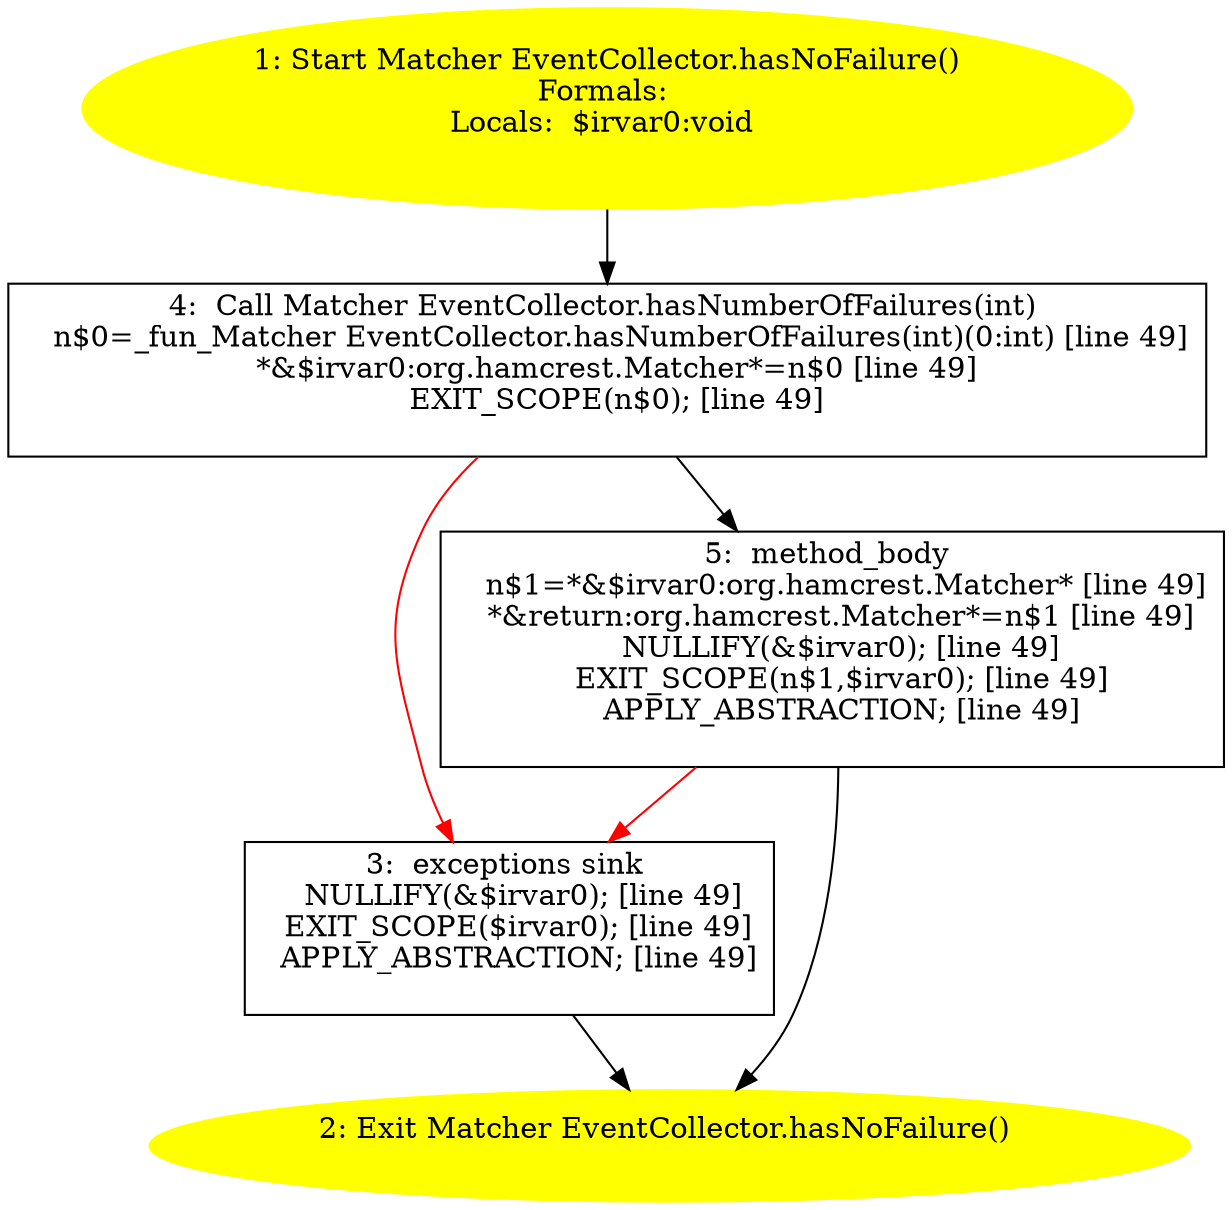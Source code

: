/* @generated */
digraph cfg {
"org.junit.rules.EventCollector.hasNoFailure():org.hamcrest.Matcher.0ab78d453ccb5230f7793cb5d360a9fa_1" [label="1: Start Matcher EventCollector.hasNoFailure()\nFormals: \nLocals:  $irvar0:void \n  " color=yellow style=filled]
	

	 "org.junit.rules.EventCollector.hasNoFailure():org.hamcrest.Matcher.0ab78d453ccb5230f7793cb5d360a9fa_1" -> "org.junit.rules.EventCollector.hasNoFailure():org.hamcrest.Matcher.0ab78d453ccb5230f7793cb5d360a9fa_4" ;
"org.junit.rules.EventCollector.hasNoFailure():org.hamcrest.Matcher.0ab78d453ccb5230f7793cb5d360a9fa_2" [label="2: Exit Matcher EventCollector.hasNoFailure() \n  " color=yellow style=filled]
	

"org.junit.rules.EventCollector.hasNoFailure():org.hamcrest.Matcher.0ab78d453ccb5230f7793cb5d360a9fa_3" [label="3:  exceptions sink \n   NULLIFY(&$irvar0); [line 49]\n  EXIT_SCOPE($irvar0); [line 49]\n  APPLY_ABSTRACTION; [line 49]\n " shape="box"]
	

	 "org.junit.rules.EventCollector.hasNoFailure():org.hamcrest.Matcher.0ab78d453ccb5230f7793cb5d360a9fa_3" -> "org.junit.rules.EventCollector.hasNoFailure():org.hamcrest.Matcher.0ab78d453ccb5230f7793cb5d360a9fa_2" ;
"org.junit.rules.EventCollector.hasNoFailure():org.hamcrest.Matcher.0ab78d453ccb5230f7793cb5d360a9fa_4" [label="4:  Call Matcher EventCollector.hasNumberOfFailures(int) \n   n$0=_fun_Matcher EventCollector.hasNumberOfFailures(int)(0:int) [line 49]\n  *&$irvar0:org.hamcrest.Matcher*=n$0 [line 49]\n  EXIT_SCOPE(n$0); [line 49]\n " shape="box"]
	

	 "org.junit.rules.EventCollector.hasNoFailure():org.hamcrest.Matcher.0ab78d453ccb5230f7793cb5d360a9fa_4" -> "org.junit.rules.EventCollector.hasNoFailure():org.hamcrest.Matcher.0ab78d453ccb5230f7793cb5d360a9fa_5" ;
	 "org.junit.rules.EventCollector.hasNoFailure():org.hamcrest.Matcher.0ab78d453ccb5230f7793cb5d360a9fa_4" -> "org.junit.rules.EventCollector.hasNoFailure():org.hamcrest.Matcher.0ab78d453ccb5230f7793cb5d360a9fa_3" [color="red" ];
"org.junit.rules.EventCollector.hasNoFailure():org.hamcrest.Matcher.0ab78d453ccb5230f7793cb5d360a9fa_5" [label="5:  method_body \n   n$1=*&$irvar0:org.hamcrest.Matcher* [line 49]\n  *&return:org.hamcrest.Matcher*=n$1 [line 49]\n  NULLIFY(&$irvar0); [line 49]\n  EXIT_SCOPE(n$1,$irvar0); [line 49]\n  APPLY_ABSTRACTION; [line 49]\n " shape="box"]
	

	 "org.junit.rules.EventCollector.hasNoFailure():org.hamcrest.Matcher.0ab78d453ccb5230f7793cb5d360a9fa_5" -> "org.junit.rules.EventCollector.hasNoFailure():org.hamcrest.Matcher.0ab78d453ccb5230f7793cb5d360a9fa_2" ;
	 "org.junit.rules.EventCollector.hasNoFailure():org.hamcrest.Matcher.0ab78d453ccb5230f7793cb5d360a9fa_5" -> "org.junit.rules.EventCollector.hasNoFailure():org.hamcrest.Matcher.0ab78d453ccb5230f7793cb5d360a9fa_3" [color="red" ];
}
